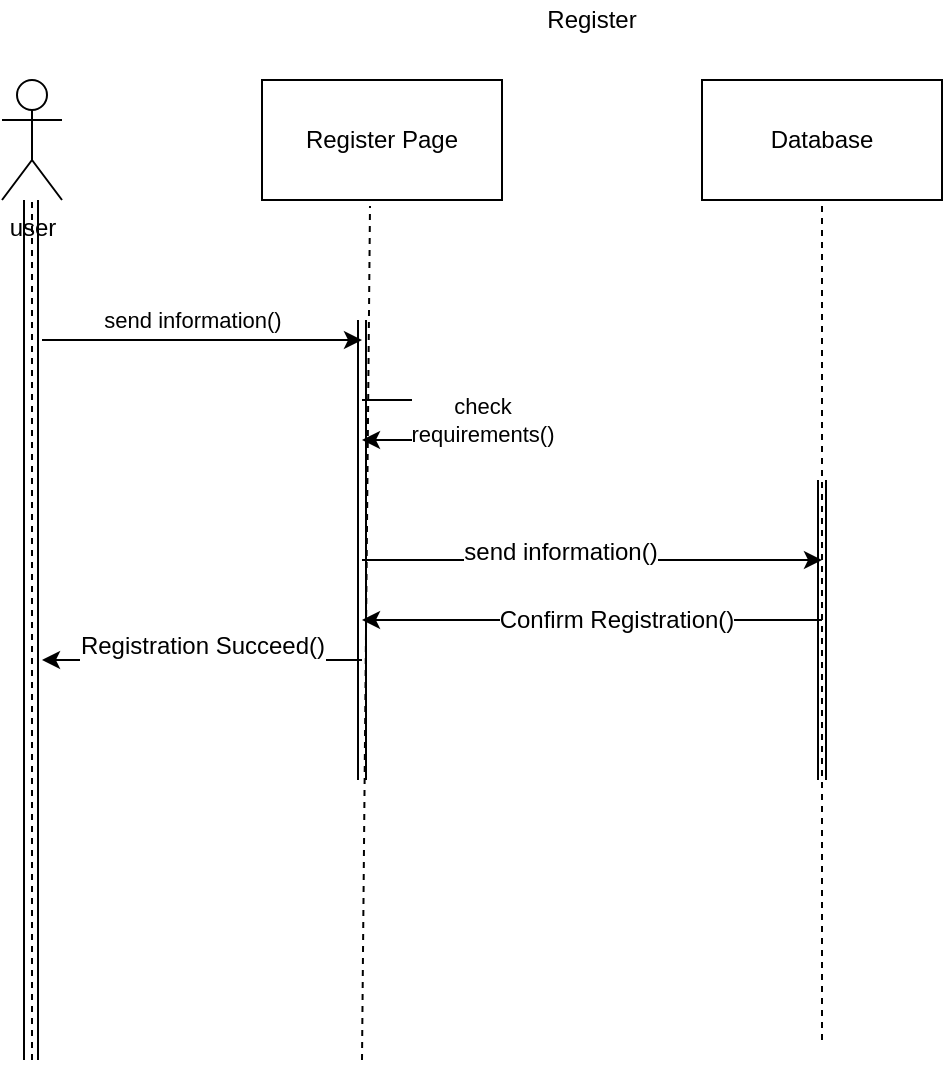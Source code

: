 <mxfile version="10.6.7" type="github"><diagram id="_cFD_KjwrA8QHZflHx_Z" name="Page-1"><mxGraphModel dx="1010" dy="617" grid="1" gridSize="10" guides="1" tooltips="1" connect="1" arrows="1" fold="1" page="1" pageScale="1" pageWidth="850" pageHeight="1100" math="0" shadow="0"><root><mxCell id="0"/><mxCell id="1" parent="0"/><mxCell id="kpwtkXSi2W2xubB1DL-e-1" value="&lt;div&gt;user&lt;/div&gt;&lt;div&gt;&lt;br&gt;&lt;/div&gt;" style="shape=umlActor;verticalLabelPosition=bottom;labelBackgroundColor=#ffffff;verticalAlign=top;html=1;outlineConnect=0;" vertex="1" parent="1"><mxGeometry x="130" y="70" width="30" height="60" as="geometry"/></mxCell><mxCell id="kpwtkXSi2W2xubB1DL-e-2" value="Register" style="text;html=1;strokeColor=none;fillColor=none;align=center;verticalAlign=middle;whiteSpace=wrap;rounded=0;" vertex="1" parent="1"><mxGeometry x="405" y="30" width="40" height="20" as="geometry"/></mxCell><mxCell id="kpwtkXSi2W2xubB1DL-e-3" value="Register Page" style="rounded=0;whiteSpace=wrap;html=1;" vertex="1" parent="1"><mxGeometry x="260" y="70" width="120" height="60" as="geometry"/></mxCell><mxCell id="kpwtkXSi2W2xubB1DL-e-4" value="" style="endArrow=none;dashed=1;html=1;" edge="1" parent="1" target="kpwtkXSi2W2xubB1DL-e-1"><mxGeometry width="50" height="50" relative="1" as="geometry"><mxPoint x="145" y="560" as="sourcePoint"/><mxPoint x="180" y="190" as="targetPoint"/></mxGeometry></mxCell><mxCell id="kpwtkXSi2W2xubB1DL-e-6" value="" style="shape=link;html=1;width=7;" edge="1" parent="1"><mxGeometry width="50" height="50" relative="1" as="geometry"><mxPoint x="144.5" y="560" as="sourcePoint"/><mxPoint x="144.5" y="130" as="targetPoint"/></mxGeometry></mxCell><mxCell id="kpwtkXSi2W2xubB1DL-e-7" value="" style="endArrow=none;dashed=1;html=1;entryX=0.45;entryY=1.05;entryDx=0;entryDy=0;entryPerimeter=0;" edge="1" parent="1" target="kpwtkXSi2W2xubB1DL-e-3"><mxGeometry width="50" height="50" relative="1" as="geometry"><mxPoint x="310" y="560" as="sourcePoint"/><mxPoint x="320" y="320" as="targetPoint"/></mxGeometry></mxCell><mxCell id="kpwtkXSi2W2xubB1DL-e-8" value="send information()" style="endArrow=classic;html=1;" edge="1" parent="1"><mxGeometry x="-0.067" y="10" width="50" height="50" relative="1" as="geometry"><mxPoint x="150" y="200" as="sourcePoint"/><mxPoint x="310" y="200" as="targetPoint"/><mxPoint as="offset"/></mxGeometry></mxCell><mxCell id="kpwtkXSi2W2xubB1DL-e-9" value="" style="shape=link;html=1;" edge="1" parent="1"><mxGeometry width="50" height="50" relative="1" as="geometry"><mxPoint x="310" y="420" as="sourcePoint"/><mxPoint x="310" y="190" as="targetPoint"/></mxGeometry></mxCell><mxCell id="kpwtkXSi2W2xubB1DL-e-11" value="&lt;div&gt;check &lt;br&gt;&lt;/div&gt;&lt;div&gt;requirements()&lt;/div&gt;" style="endArrow=classic;html=1;" edge="1" parent="1"><mxGeometry x="0.2" y="-22" width="50" height="50" relative="1" as="geometry"><mxPoint x="310" y="230" as="sourcePoint"/><mxPoint x="310" y="250" as="targetPoint"/><Array as="points"><mxPoint x="350" y="230"/><mxPoint x="350" y="250"/></Array><mxPoint x="20" y="12" as="offset"/></mxGeometry></mxCell><mxCell id="kpwtkXSi2W2xubB1DL-e-12" value="" style="endArrow=classic;html=1;" edge="1" parent="1"><mxGeometry width="50" height="50" relative="1" as="geometry"><mxPoint x="310" y="310" as="sourcePoint"/><mxPoint x="540" y="310" as="targetPoint"/></mxGeometry></mxCell><mxCell id="kpwtkXSi2W2xubB1DL-e-15" value="send information()" style="text;html=1;resizable=0;points=[];align=center;verticalAlign=middle;labelBackgroundColor=#ffffff;" vertex="1" connectable="0" parent="kpwtkXSi2W2xubB1DL-e-12"><mxGeometry x="-0.144" y="4" relative="1" as="geometry"><mxPoint as="offset"/></mxGeometry></mxCell><mxCell id="kpwtkXSi2W2xubB1DL-e-13" value="Database" style="rounded=0;whiteSpace=wrap;html=1;" vertex="1" parent="1"><mxGeometry x="480" y="70" width="120" height="60" as="geometry"/></mxCell><mxCell id="kpwtkXSi2W2xubB1DL-e-14" value="" style="endArrow=none;dashed=1;html=1;entryX=0.5;entryY=1;entryDx=0;entryDy=0;" edge="1" parent="1" target="kpwtkXSi2W2xubB1DL-e-13"><mxGeometry width="50" height="50" relative="1" as="geometry"><mxPoint x="540" y="550" as="sourcePoint"/><mxPoint x="580" y="220" as="targetPoint"/></mxGeometry></mxCell><mxCell id="kpwtkXSi2W2xubB1DL-e-16" value="" style="shape=link;html=1;" edge="1" parent="1"><mxGeometry width="50" height="50" relative="1" as="geometry"><mxPoint x="540" y="420" as="sourcePoint"/><mxPoint x="540" y="270" as="targetPoint"/></mxGeometry></mxCell><mxCell id="kpwtkXSi2W2xubB1DL-e-17" value="" style="endArrow=classic;html=1;" edge="1" parent="1"><mxGeometry width="50" height="50" relative="1" as="geometry"><mxPoint x="540" y="340" as="sourcePoint"/><mxPoint x="310" y="340" as="targetPoint"/></mxGeometry></mxCell><mxCell id="kpwtkXSi2W2xubB1DL-e-18" value="Confirm Registration()" style="text;html=1;resizable=0;points=[];align=center;verticalAlign=middle;labelBackgroundColor=#ffffff;" vertex="1" connectable="0" parent="kpwtkXSi2W2xubB1DL-e-17"><mxGeometry x="-0.105" relative="1" as="geometry"><mxPoint as="offset"/></mxGeometry></mxCell><mxCell id="kpwtkXSi2W2xubB1DL-e-19" value="" style="endArrow=classic;html=1;" edge="1" parent="1"><mxGeometry width="50" height="50" relative="1" as="geometry"><mxPoint x="310" y="360" as="sourcePoint"/><mxPoint x="150" y="360" as="targetPoint"/></mxGeometry></mxCell><mxCell id="kpwtkXSi2W2xubB1DL-e-20" value="&lt;div&gt;Registration Succeed()&lt;/div&gt;&lt;div&gt;&lt;br&gt;&lt;/div&gt;" style="text;html=1;resizable=0;points=[];align=center;verticalAlign=middle;labelBackgroundColor=#ffffff;direction=west;" vertex="1" connectable="0" parent="kpwtkXSi2W2xubB1DL-e-19"><mxGeometry x="-0.195" y="2" relative="1" as="geometry"><mxPoint x="-16" y="-2" as="offset"/></mxGeometry></mxCell></root></mxGraphModel></diagram></mxfile>